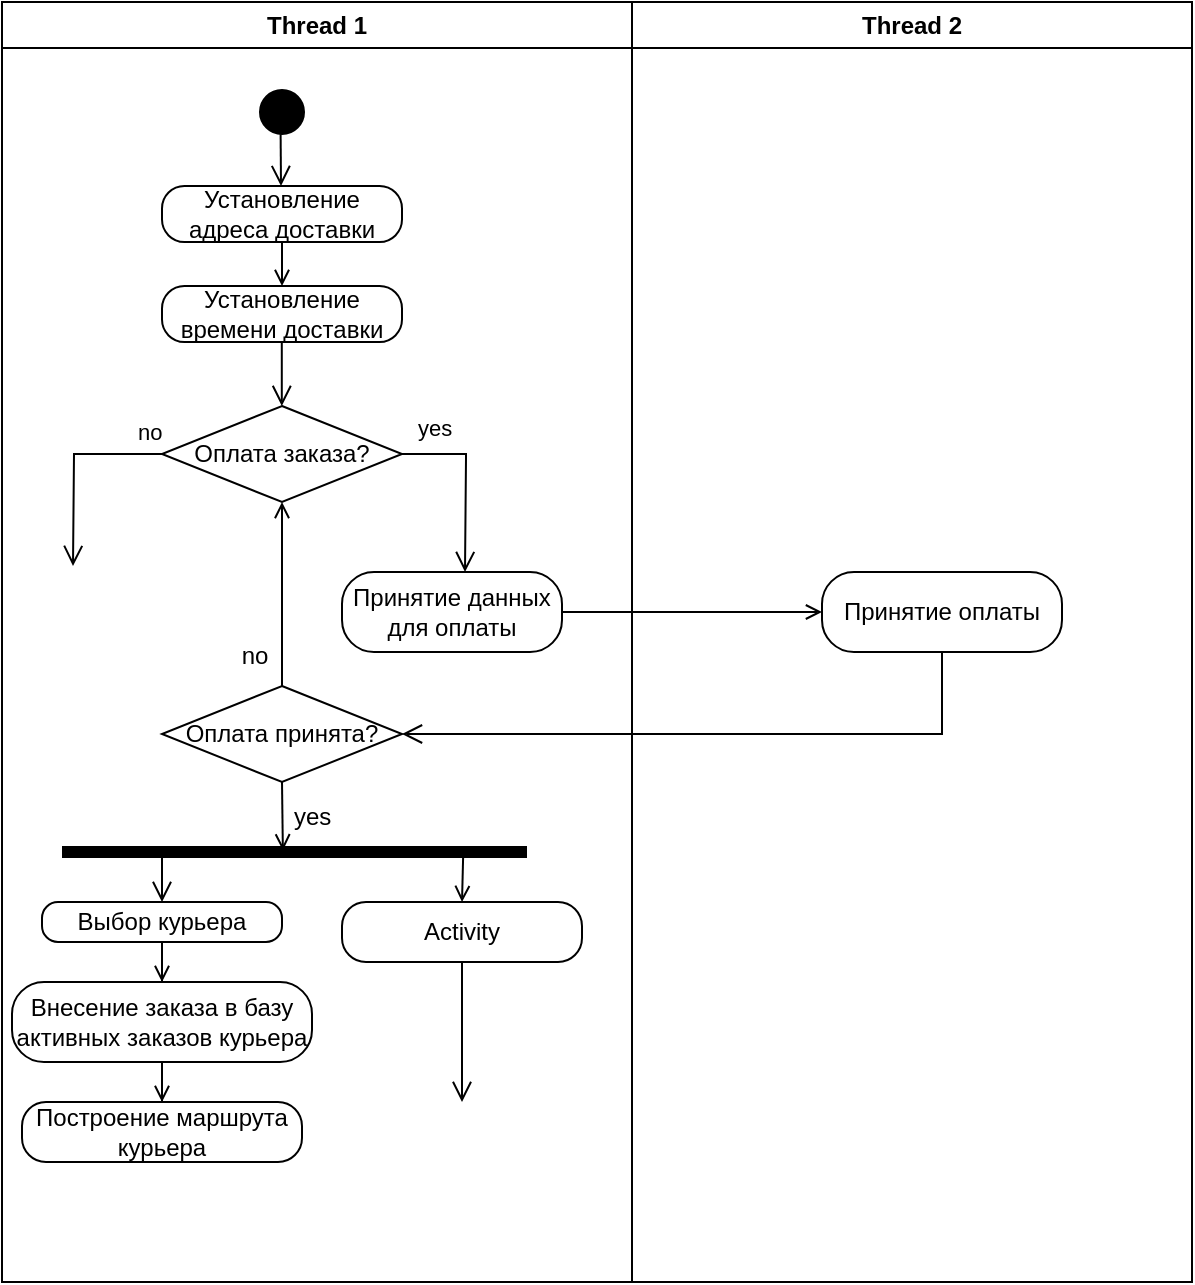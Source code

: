 <mxfile version="24.4.4" type="github">
  <diagram name="Page-1" id="e7e014a7-5840-1c2e-5031-d8a46d1fe8dd">
    <mxGraphModel dx="104" dy="59" grid="1" gridSize="10" guides="1" tooltips="1" connect="1" arrows="1" fold="1" page="1" pageScale="1" pageWidth="1169" pageHeight="826" background="none" math="0" shadow="0">
      <root>
        <mxCell id="0" />
        <mxCell id="1" parent="0" />
        <mxCell id="2" value="Thread 1" style="swimlane;whiteSpace=wrap" parent="1" vertex="1">
          <mxGeometry x="130" y="180" width="315" height="640" as="geometry" />
        </mxCell>
        <mxCell id="5" value="" style="ellipse;shape=startState;fillColor=#000000;strokeColor=#000000;" parent="2" vertex="1">
          <mxGeometry x="125" y="40" width="30" height="30" as="geometry" />
        </mxCell>
        <mxCell id="6" value="" style="edgeStyle=elbowEdgeStyle;elbow=horizontal;verticalAlign=bottom;endArrow=open;endSize=8;strokeColor=#000000;endFill=1;rounded=0;exitX=0.477;exitY=0.87;exitDx=0;exitDy=0;exitPerimeter=0;" parent="2" source="5" edge="1">
          <mxGeometry x="100" y="40" as="geometry">
            <mxPoint x="139.5" y="92" as="targetPoint" />
            <mxPoint x="139.5" y="82" as="sourcePoint" />
          </mxGeometry>
        </mxCell>
        <mxCell id="6WPj77ubRBhvYXVLYecv-46" style="edgeStyle=orthogonalEdgeStyle;rounded=0;orthogonalLoop=1;jettySize=auto;html=1;endArrow=open;endFill=0;" edge="1" parent="2" source="6WPj77ubRBhvYXVLYecv-44">
          <mxGeometry relative="1" as="geometry">
            <mxPoint x="140" y="142" as="targetPoint" />
          </mxGeometry>
        </mxCell>
        <mxCell id="6WPj77ubRBhvYXVLYecv-44" value="Установление адреса доставки" style="rounded=1;whiteSpace=wrap;html=1;arcSize=40;" vertex="1" parent="2">
          <mxGeometry x="80" y="92" width="120" height="28" as="geometry" />
        </mxCell>
        <mxCell id="6WPj77ubRBhvYXVLYecv-49" value="Установление времени доставки" style="rounded=1;whiteSpace=wrap;html=1;arcSize=40;" vertex="1" parent="2">
          <mxGeometry x="80" y="142" width="120" height="28" as="geometry" />
        </mxCell>
        <mxCell id="6WPj77ubRBhvYXVLYecv-50" value="" style="edgeStyle=orthogonalEdgeStyle;html=1;verticalAlign=bottom;endArrow=open;endSize=8;rounded=0;" edge="1" parent="2">
          <mxGeometry relative="1" as="geometry">
            <mxPoint x="139.9" y="202" as="targetPoint" />
            <mxPoint x="139.9" y="170" as="sourcePoint" />
            <Array as="points">
              <mxPoint x="140.4" y="186" />
              <mxPoint x="139.4" y="186" />
            </Array>
          </mxGeometry>
        </mxCell>
        <mxCell id="6WPj77ubRBhvYXVLYecv-53" value="Оплата заказа?" style="rhombus;whiteSpace=wrap;html=1;" vertex="1" parent="2">
          <mxGeometry x="80" y="202" width="120" height="48" as="geometry" />
        </mxCell>
        <mxCell id="6WPj77ubRBhvYXVLYecv-55" value="no" style="edgeStyle=orthogonalEdgeStyle;html=1;align=left;verticalAlign=top;endArrow=open;endSize=8;strokeColor=#000000;rounded=0;exitX=0;exitY=0.5;exitDx=0;exitDy=0;" edge="1" source="6WPj77ubRBhvYXVLYecv-53" parent="2">
          <mxGeometry x="-0.71" y="-24" relative="1" as="geometry">
            <mxPoint x="35.5" y="282" as="targetPoint" />
            <mxPoint x="60" y="228" as="sourcePoint" />
            <mxPoint as="offset" />
          </mxGeometry>
        </mxCell>
        <mxCell id="6WPj77ubRBhvYXVLYecv-59" value="Принятие данных для оплаты" style="rounded=1;whiteSpace=wrap;html=1;arcSize=40;" vertex="1" parent="2">
          <mxGeometry x="170" y="285" width="110" height="40" as="geometry" />
        </mxCell>
        <mxCell id="6WPj77ubRBhvYXVLYecv-54" value="yes" style="edgeStyle=orthogonalEdgeStyle;html=1;align=left;verticalAlign=bottom;endArrow=open;endSize=8;strokeColor=#000000;rounded=0;" edge="1" parent="2">
          <mxGeometry x="-0.773" y="4" relative="1" as="geometry">
            <mxPoint x="231.5" y="285" as="targetPoint" />
            <mxPoint x="205.5" y="226" as="sourcePoint" />
            <Array as="points">
              <mxPoint x="200" y="226" />
              <mxPoint x="232" y="226" />
              <mxPoint x="232" y="228" />
              <mxPoint x="232" y="228" />
            </Array>
            <mxPoint as="offset" />
          </mxGeometry>
        </mxCell>
        <mxCell id="6WPj77ubRBhvYXVLYecv-69" style="edgeStyle=orthogonalEdgeStyle;rounded=0;orthogonalLoop=1;jettySize=auto;html=1;entryX=0.5;entryY=1;entryDx=0;entryDy=0;endArrow=open;endFill=0;" edge="1" parent="2" source="6WPj77ubRBhvYXVLYecv-66" target="6WPj77ubRBhvYXVLYecv-53">
          <mxGeometry relative="1" as="geometry" />
        </mxCell>
        <mxCell id="6WPj77ubRBhvYXVLYecv-66" value="Оплата принята?" style="rhombus;whiteSpace=wrap;html=1;" vertex="1" parent="2">
          <mxGeometry x="80" y="342" width="120" height="48" as="geometry" />
        </mxCell>
        <mxCell id="6WPj77ubRBhvYXVLYecv-70" value="no" style="text;html=1;align=center;verticalAlign=middle;resizable=0;points=[];autosize=1;strokeColor=none;fillColor=none;" vertex="1" parent="2">
          <mxGeometry x="105.5" y="312" width="40" height="30" as="geometry" />
        </mxCell>
        <mxCell id="6WPj77ubRBhvYXVLYecv-84" style="edgeStyle=orthogonalEdgeStyle;rounded=0;orthogonalLoop=1;jettySize=auto;html=1;exitX=0.863;exitY=0.411;exitDx=0;exitDy=0;exitPerimeter=0;entryX=0.5;entryY=0;entryDx=0;entryDy=0;endArrow=open;endFill=0;" edge="1" parent="2" source="6WPj77ubRBhvYXVLYecv-72" target="6WPj77ubRBhvYXVLYecv-82">
          <mxGeometry relative="1" as="geometry">
            <mxPoint x="229.75" y="480" as="targetPoint" />
            <mxPoint x="229.761" y="430" as="sourcePoint" />
          </mxGeometry>
        </mxCell>
        <mxCell id="6WPj77ubRBhvYXVLYecv-72" value="" style="shape=line;html=1;strokeWidth=6;" vertex="1" parent="2">
          <mxGeometry x="30" y="420" width="232.5" height="10" as="geometry" />
        </mxCell>
        <mxCell id="6WPj77ubRBhvYXVLYecv-76" value="Выбор курьера" style="rounded=1;whiteSpace=wrap;html=1;arcSize=40;" vertex="1" parent="2">
          <mxGeometry x="20" y="450" width="120" height="20" as="geometry" />
        </mxCell>
        <mxCell id="6WPj77ubRBhvYXVLYecv-73" value="" style="edgeStyle=orthogonalEdgeStyle;html=1;verticalAlign=bottom;endArrow=open;endSize=8;rounded=0;exitX=0.2;exitY=0.654;exitDx=0;exitDy=0;exitPerimeter=0;" edge="1" source="6WPj77ubRBhvYXVLYecv-72" parent="2" target="6WPj77ubRBhvYXVLYecv-76">
          <mxGeometry relative="1" as="geometry">
            <mxPoint x="80" y="460" as="targetPoint" />
            <mxPoint x="79.869" y="462" as="sourcePoint" />
            <Array as="points">
              <mxPoint x="80" y="427" />
            </Array>
          </mxGeometry>
        </mxCell>
        <mxCell id="6WPj77ubRBhvYXVLYecv-78" value="Внесение заказа в базу активных заказов курьера" style="rounded=1;whiteSpace=wrap;html=1;arcSize=40;" vertex="1" parent="2">
          <mxGeometry x="5" y="490" width="150" height="40" as="geometry" />
        </mxCell>
        <mxCell id="6WPj77ubRBhvYXVLYecv-77" style="edgeStyle=orthogonalEdgeStyle;rounded=0;orthogonalLoop=1;jettySize=auto;html=1;endArrow=open;endFill=0;" edge="1" parent="2" source="6WPj77ubRBhvYXVLYecv-76" target="6WPj77ubRBhvYXVLYecv-78">
          <mxGeometry relative="1" as="geometry">
            <mxPoint x="80" y="500" as="targetPoint" />
          </mxGeometry>
        </mxCell>
        <mxCell id="6WPj77ubRBhvYXVLYecv-80" value="Построение маршрута курьера" style="rounded=1;whiteSpace=wrap;html=1;arcSize=40;" vertex="1" parent="2">
          <mxGeometry x="10" y="550" width="140" height="30" as="geometry" />
        </mxCell>
        <mxCell id="6WPj77ubRBhvYXVLYecv-79" style="edgeStyle=orthogonalEdgeStyle;rounded=0;orthogonalLoop=1;jettySize=auto;html=1;endArrow=open;endFill=0;" edge="1" parent="2" source="6WPj77ubRBhvYXVLYecv-78" target="6WPj77ubRBhvYXVLYecv-80">
          <mxGeometry relative="1" as="geometry">
            <mxPoint x="80" y="550" as="targetPoint" />
          </mxGeometry>
        </mxCell>
        <mxCell id="6WPj77ubRBhvYXVLYecv-82" value="Activity" style="rounded=1;whiteSpace=wrap;html=1;arcSize=40;" vertex="1" parent="2">
          <mxGeometry x="170" y="450" width="120" height="30" as="geometry" />
        </mxCell>
        <mxCell id="6WPj77ubRBhvYXVLYecv-83" value="" style="edgeStyle=orthogonalEdgeStyle;html=1;verticalAlign=bottom;endArrow=open;endSize=8;rounded=0;" edge="1" source="6WPj77ubRBhvYXVLYecv-82" parent="2">
          <mxGeometry relative="1" as="geometry">
            <mxPoint x="230" y="550" as="targetPoint" />
          </mxGeometry>
        </mxCell>
        <mxCell id="6WPj77ubRBhvYXVLYecv-85" style="edgeStyle=orthogonalEdgeStyle;rounded=0;orthogonalLoop=1;jettySize=auto;html=1;exitX=0.5;exitY=1;exitDx=0;exitDy=0;entryX=0.475;entryY=0.419;entryDx=0;entryDy=0;entryPerimeter=0;endArrow=open;endFill=0;" edge="1" parent="2" source="6WPj77ubRBhvYXVLYecv-66" target="6WPj77ubRBhvYXVLYecv-72">
          <mxGeometry relative="1" as="geometry" />
        </mxCell>
        <mxCell id="6WPj77ubRBhvYXVLYecv-87" value="yes" style="text;strokeColor=none;fillColor=none;align=left;verticalAlign=middle;spacingTop=-1;spacingLeft=4;spacingRight=4;rotatable=0;labelPosition=right;points=[];portConstraint=eastwest;" vertex="1" parent="2">
          <mxGeometry x="120" y="400" width="20" height="14" as="geometry" />
        </mxCell>
        <mxCell id="3" value="Thread 2" style="swimlane;whiteSpace=wrap" parent="1" vertex="1">
          <mxGeometry x="445" y="180" width="280" height="640" as="geometry" />
        </mxCell>
        <mxCell id="6WPj77ubRBhvYXVLYecv-57" value="Принятие оплаты" style="rounded=1;whiteSpace=wrap;html=1;arcSize=40;" vertex="1" parent="3">
          <mxGeometry x="95" y="285" width="120" height="40" as="geometry" />
        </mxCell>
        <mxCell id="6WPj77ubRBhvYXVLYecv-65" style="edgeStyle=orthogonalEdgeStyle;rounded=0;orthogonalLoop=1;jettySize=auto;html=1;entryX=0;entryY=0.5;entryDx=0;entryDy=0;endArrow=open;endFill=0;" edge="1" parent="1" source="6WPj77ubRBhvYXVLYecv-59" target="6WPj77ubRBhvYXVLYecv-57">
          <mxGeometry relative="1" as="geometry" />
        </mxCell>
        <mxCell id="6WPj77ubRBhvYXVLYecv-58" value="" style="edgeStyle=orthogonalEdgeStyle;html=1;verticalAlign=bottom;endArrow=open;endSize=8;rounded=0;entryX=1;entryY=0.5;entryDx=0;entryDy=0;" edge="1" source="6WPj77ubRBhvYXVLYecv-57" parent="1" target="6WPj77ubRBhvYXVLYecv-66">
          <mxGeometry relative="1" as="geometry">
            <mxPoint x="585.5" y="492" as="targetPoint" />
            <Array as="points">
              <mxPoint x="600" y="494" />
            </Array>
          </mxGeometry>
        </mxCell>
      </root>
    </mxGraphModel>
  </diagram>
</mxfile>
